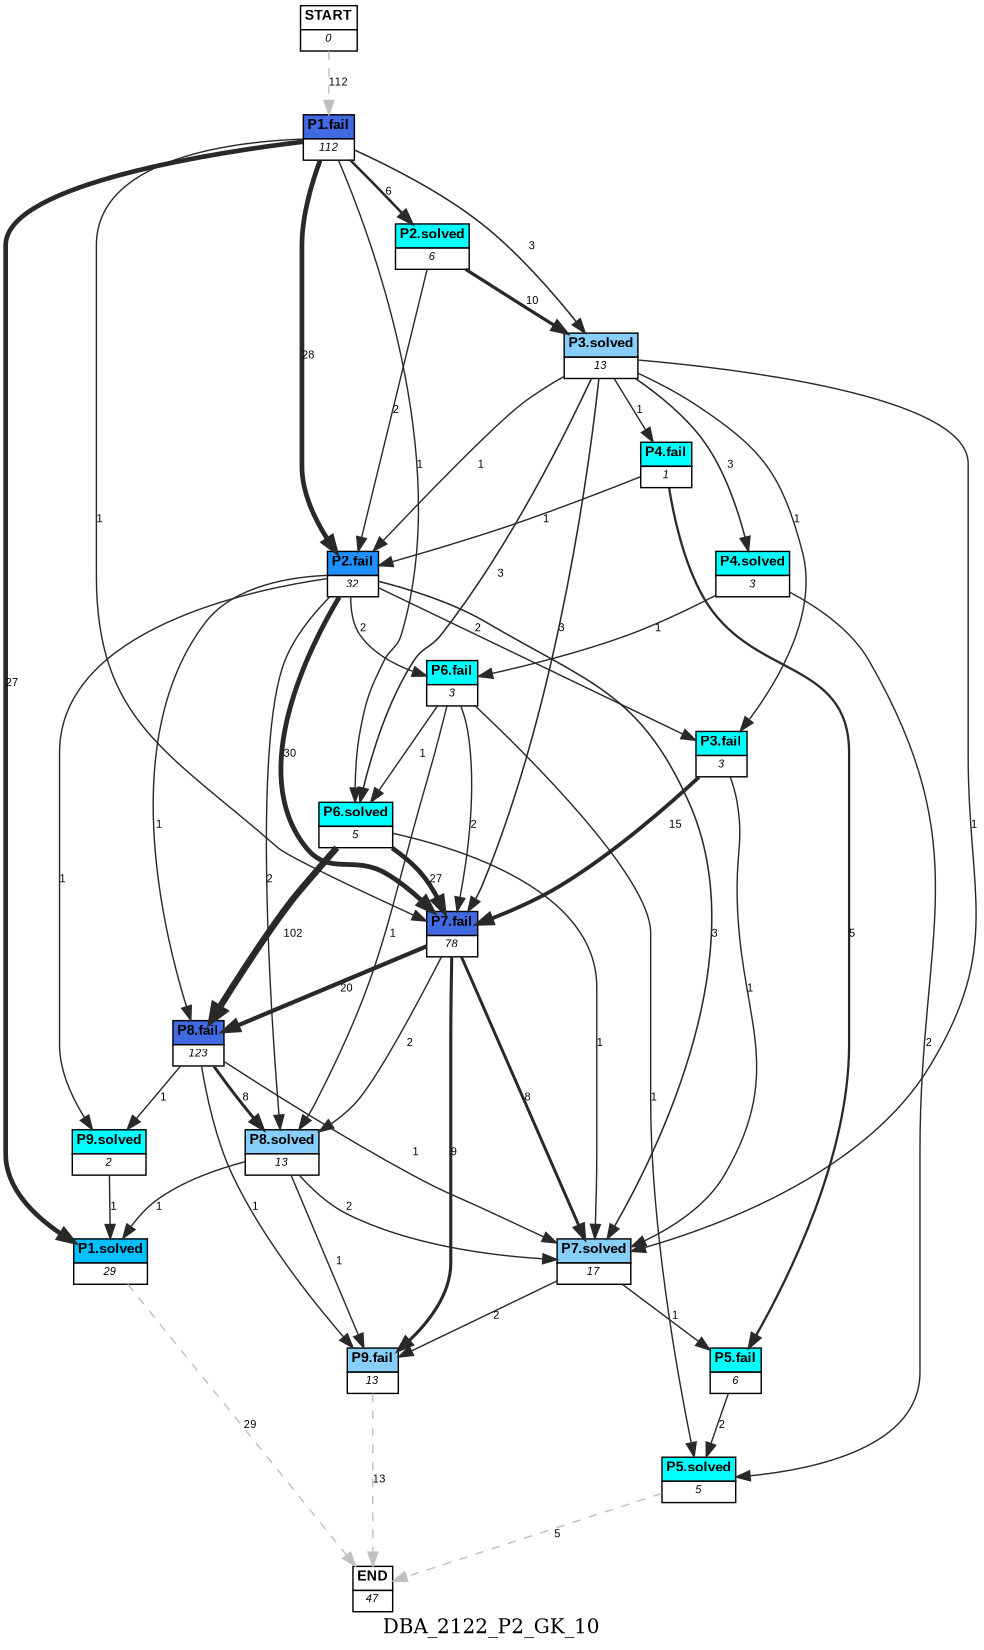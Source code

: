 digraph DBA_2122_P2_GK_10 {
	label=DBA_2122_P2_GK_10;
	dpi = 150
	size="16,11!";
	margin = 0;
"START" [shape=plain, label=<<table border="0" cellborder="1" cellspacing="0"><tr><td bgcolor="white"><FONT face="Arial" POINT-SIZE="10"><b>START</b></FONT></td></tr><tr><td bgcolor="white"><FONT face="Arial" POINT-SIZE="8"><i>0</i></FONT></td></tr></table>>]

"P1.fail" [shape=plain, label=<<table border="0" cellborder="1" cellspacing="0"><tr><td bgcolor="royalblue"><FONT face="Arial" POINT-SIZE="10"><b>P1.fail</b></FONT></td></tr><tr><td bgcolor="white"><FONT face="Arial" POINT-SIZE="8"><i>112</i></FONT></td></tr></table>>]

"P1.solved" [shape=plain, label=<<table border="0" cellborder="1" cellspacing="0"><tr><td bgcolor="deepskyblue"><FONT face="Arial" POINT-SIZE="10"><b>P1.solved</b></FONT></td></tr><tr><td bgcolor="white"><FONT face="Arial" POINT-SIZE="8"><i>29</i></FONT></td></tr></table>>]

"P2.fail" [shape=plain, label=<<table border="0" cellborder="1" cellspacing="0"><tr><td bgcolor="dodgerblue"><FONT face="Arial" POINT-SIZE="10"><b>P2.fail</b></FONT></td></tr><tr><td bgcolor="white"><FONT face="Arial" POINT-SIZE="8"><i>32</i></FONT></td></tr></table>>]

"P2.solved" [shape=plain, label=<<table border="0" cellborder="1" cellspacing="0"><tr><td bgcolor="aqua"><FONT face="Arial" POINT-SIZE="10"><b>P2.solved</b></FONT></td></tr><tr><td bgcolor="white"><FONT face="Arial" POINT-SIZE="8"><i>6</i></FONT></td></tr></table>>]

"P3.fail" [shape=plain, label=<<table border="0" cellborder="1" cellspacing="0"><tr><td bgcolor="aqua"><FONT face="Arial" POINT-SIZE="10"><b>P3.fail</b></FONT></td></tr><tr><td bgcolor="white"><FONT face="Arial" POINT-SIZE="8"><i>3</i></FONT></td></tr></table>>]

"P3.solved" [shape=plain, label=<<table border="0" cellborder="1" cellspacing="0"><tr><td bgcolor="lightskyblue"><FONT face="Arial" POINT-SIZE="10"><b>P3.solved</b></FONT></td></tr><tr><td bgcolor="white"><FONT face="Arial" POINT-SIZE="8"><i>13</i></FONT></td></tr></table>>]

"P4.fail" [shape=plain, label=<<table border="0" cellborder="1" cellspacing="0"><tr><td bgcolor="aqua"><FONT face="Arial" POINT-SIZE="10"><b>P4.fail</b></FONT></td></tr><tr><td bgcolor="white"><FONT face="Arial" POINT-SIZE="8"><i>1</i></FONT></td></tr></table>>]

"P5.fail" [shape=plain, label=<<table border="0" cellborder="1" cellspacing="0"><tr><td bgcolor="aqua"><FONT face="Arial" POINT-SIZE="10"><b>P5.fail</b></FONT></td></tr><tr><td bgcolor="white"><FONT face="Arial" POINT-SIZE="8"><i>6</i></FONT></td></tr></table>>]

"P5.solved" [shape=plain, label=<<table border="0" cellborder="1" cellspacing="0"><tr><td bgcolor="aqua"><FONT face="Arial" POINT-SIZE="10"><b>P5.solved</b></FONT></td></tr><tr><td bgcolor="white"><FONT face="Arial" POINT-SIZE="8"><i>5</i></FONT></td></tr></table>>]

"P6.solved" [shape=plain, label=<<table border="0" cellborder="1" cellspacing="0"><tr><td bgcolor="aqua"><FONT face="Arial" POINT-SIZE="10"><b>P6.solved</b></FONT></td></tr><tr><td bgcolor="white"><FONT face="Arial" POINT-SIZE="8"><i>5</i></FONT></td></tr></table>>]

"P7.fail" [shape=plain, label=<<table border="0" cellborder="1" cellspacing="0"><tr><td bgcolor="royalblue"><FONT face="Arial" POINT-SIZE="10"><b>P7.fail</b></FONT></td></tr><tr><td bgcolor="white"><FONT face="Arial" POINT-SIZE="8"><i>78</i></FONT></td></tr></table>>]

"P7.solved" [shape=plain, label=<<table border="0" cellborder="1" cellspacing="0"><tr><td bgcolor="lightskyblue"><FONT face="Arial" POINT-SIZE="10"><b>P7.solved</b></FONT></td></tr><tr><td bgcolor="white"><FONT face="Arial" POINT-SIZE="8"><i>17</i></FONT></td></tr></table>>]

"P8.fail" [shape=plain, label=<<table border="0" cellborder="1" cellspacing="0"><tr><td bgcolor="royalblue"><FONT face="Arial" POINT-SIZE="10"><b>P8.fail</b></FONT></td></tr><tr><td bgcolor="white"><FONT face="Arial" POINT-SIZE="8"><i>123</i></FONT></td></tr></table>>]

"P8.solved" [shape=plain, label=<<table border="0" cellborder="1" cellspacing="0"><tr><td bgcolor="lightskyblue"><FONT face="Arial" POINT-SIZE="10"><b>P8.solved</b></FONT></td></tr><tr><td bgcolor="white"><FONT face="Arial" POINT-SIZE="8"><i>13</i></FONT></td></tr></table>>]

"P6.fail" [shape=plain, label=<<table border="0" cellborder="1" cellspacing="0"><tr><td bgcolor="aqua"><FONT face="Arial" POINT-SIZE="10"><b>P6.fail</b></FONT></td></tr><tr><td bgcolor="white"><FONT face="Arial" POINT-SIZE="8"><i>3</i></FONT></td></tr></table>>]

"P9.fail" [shape=plain, label=<<table border="0" cellborder="1" cellspacing="0"><tr><td bgcolor="lightskyblue"><FONT face="Arial" POINT-SIZE="10"><b>P9.fail</b></FONT></td></tr><tr><td bgcolor="white"><FONT face="Arial" POINT-SIZE="8"><i>13</i></FONT></td></tr></table>>]

"P9.solved" [shape=plain, label=<<table border="0" cellborder="1" cellspacing="0"><tr><td bgcolor="aqua"><FONT face="Arial" POINT-SIZE="10"><b>P9.solved</b></FONT></td></tr><tr><td bgcolor="white"><FONT face="Arial" POINT-SIZE="8"><i>2</i></FONT></td></tr></table>>]

"P4.solved" [shape=plain, label=<<table border="0" cellborder="1" cellspacing="0"><tr><td bgcolor="aqua"><FONT face="Arial" POINT-SIZE="10"><b>P4.solved</b></FONT></td></tr><tr><td bgcolor="white"><FONT face="Arial" POINT-SIZE="8"><i>3</i></FONT></td></tr></table>>]

"END" [shape=plain, label=<<table border="0" cellborder="1" cellspacing="0"><tr><td bgcolor="white"><FONT face="Arial" POINT-SIZE="10"><b>END</b></FONT></td></tr><tr><td bgcolor="white"><FONT face="Arial" POINT-SIZE="8"><i>47</i></FONT></td></tr></table>>]

"START" -> "P1.fail" [ style = dashed color=grey label ="112" labelfloat=false fontname="Arial" fontsize=8]

"P1.fail" -> "P1.solved" [ color=grey16 penwidth = "3.29583686600433"label ="27" labelfloat=false fontname="Arial" fontsize=8]

"P1.fail" -> "P2.fail" [ color=grey16 penwidth = "3.3322045101752"label ="28" labelfloat=false fontname="Arial" fontsize=8]

"P1.fail" -> "P2.solved" [ color=grey16 penwidth = "1.79175946922805"label ="6" labelfloat=false fontname="Arial" fontsize=8]

"P1.fail" -> "P3.solved" [ color=grey16 penwidth = "1.09861228866811"label ="3" labelfloat=false fontname="Arial" fontsize=8]

"P1.fail" -> "P6.solved" [ color=grey16 penwidth = "1"label ="1" labelfloat=false fontname="Arial" fontsize=8]

"P1.fail" -> "P7.fail" [ color=grey16 penwidth = "1"label ="1" labelfloat=false fontname="Arial" fontsize=8]

"P1.solved" -> "END" [ style = dashed color=grey label ="29" labelfloat=false fontname="Arial" fontsize=8]

"P2.fail" -> "P3.fail" [ color=grey16 penwidth = "1"label ="2" labelfloat=false fontname="Arial" fontsize=8]

"P2.fail" -> "P7.fail" [ color=grey16 penwidth = "3.40119738166216"label ="30" labelfloat=false fontname="Arial" fontsize=8]

"P2.fail" -> "P7.solved" [ color=grey16 penwidth = "1.09861228866811"label ="3" labelfloat=false fontname="Arial" fontsize=8]

"P2.fail" -> "P8.fail" [ color=grey16 penwidth = "1"label ="1" labelfloat=false fontname="Arial" fontsize=8]

"P2.fail" -> "P8.solved" [ color=grey16 penwidth = "1"label ="2" labelfloat=false fontname="Arial" fontsize=8]

"P2.fail" -> "P6.fail" [ color=grey16 penwidth = "1"label ="2" labelfloat=false fontname="Arial" fontsize=8]

"P2.fail" -> "P9.solved" [ color=grey16 penwidth = "1"label ="1" labelfloat=false fontname="Arial" fontsize=8]

"P2.solved" -> "P2.fail" [ color=grey16 penwidth = "1"label ="2" labelfloat=false fontname="Arial" fontsize=8]

"P2.solved" -> "P3.solved" [ color=grey16 penwidth = "2.30258509299405"label ="10" labelfloat=false fontname="Arial" fontsize=8]

"P3.fail" -> "P7.fail" [ color=grey16 penwidth = "2.70805020110221"label ="15" labelfloat=false fontname="Arial" fontsize=8]

"P3.fail" -> "P7.solved" [ color=grey16 penwidth = "1"label ="1" labelfloat=false fontname="Arial" fontsize=8]

"P3.solved" -> "P2.fail" [ color=grey16 penwidth = "1"label ="1" labelfloat=false fontname="Arial" fontsize=8]

"P3.solved" -> "P3.fail" [ color=grey16 penwidth = "1"label ="1" labelfloat=false fontname="Arial" fontsize=8]

"P3.solved" -> "P4.fail" [ color=grey16 penwidth = "1"label ="1" labelfloat=false fontname="Arial" fontsize=8]

"P3.solved" -> "P6.solved" [ color=grey16 penwidth = "1.09861228866811"label ="3" labelfloat=false fontname="Arial" fontsize=8]

"P3.solved" -> "P7.fail" [ color=grey16 penwidth = "1.09861228866811"label ="3" labelfloat=false fontname="Arial" fontsize=8]

"P3.solved" -> "P7.solved" [ color=grey16 penwidth = "1"label ="1" labelfloat=false fontname="Arial" fontsize=8]

"P3.solved" -> "P4.solved" [ color=grey16 penwidth = "1.09861228866811"label ="3" labelfloat=false fontname="Arial" fontsize=8]

"P4.fail" -> "P2.fail" [ color=grey16 penwidth = "1"label ="1" labelfloat=false fontname="Arial" fontsize=8]

"P4.fail" -> "P5.fail" [ color=grey16 penwidth = "1.6094379124341"label ="5" labelfloat=false fontname="Arial" fontsize=8]

"P5.fail" -> "P5.solved" [ color=grey16 penwidth = "1"label ="2" labelfloat=false fontname="Arial" fontsize=8]

"P5.solved" -> "END" [ style = dashed color=grey label ="5" labelfloat=false fontname="Arial" fontsize=8]

"P6.solved" -> "P7.fail" [ color=grey16 penwidth = "3.29583686600433"label ="27" labelfloat=false fontname="Arial" fontsize=8]

"P6.solved" -> "P7.solved" [ color=grey16 penwidth = "1"label ="1" labelfloat=false fontname="Arial" fontsize=8]

"P6.solved" -> "P8.fail" [ color=grey16 penwidth = "4.62497281328427"label ="102" labelfloat=false fontname="Arial" fontsize=8]

"P7.fail" -> "P7.solved" [ color=grey16 penwidth = "2.07944154167984"label ="8" labelfloat=false fontname="Arial" fontsize=8]

"P7.fail" -> "P8.fail" [ color=grey16 penwidth = "2.99573227355399"label ="20" labelfloat=false fontname="Arial" fontsize=8]

"P7.fail" -> "P8.solved" [ color=grey16 penwidth = "1"label ="2" labelfloat=false fontname="Arial" fontsize=8]

"P7.fail" -> "P9.fail" [ color=grey16 penwidth = "2.19722457733622"label ="9" labelfloat=false fontname="Arial" fontsize=8]

"P7.solved" -> "P5.fail" [ color=grey16 penwidth = "1"label ="1" labelfloat=false fontname="Arial" fontsize=8]

"P7.solved" -> "P9.fail" [ color=grey16 penwidth = "1"label ="2" labelfloat=false fontname="Arial" fontsize=8]

"P8.fail" -> "P7.solved" [ color=grey16 penwidth = "1"label ="1" labelfloat=false fontname="Arial" fontsize=8]

"P8.fail" -> "P8.solved" [ color=grey16 penwidth = "2.07944154167984"label ="8" labelfloat=false fontname="Arial" fontsize=8]

"P8.fail" -> "P9.fail" [ color=grey16 penwidth = "1"label ="1" labelfloat=false fontname="Arial" fontsize=8]

"P8.fail" -> "P9.solved" [ color=grey16 penwidth = "1"label ="1" labelfloat=false fontname="Arial" fontsize=8]

"P8.solved" -> "P1.solved" [ color=grey16 penwidth = "1"label ="1" labelfloat=false fontname="Arial" fontsize=8]

"P8.solved" -> "P7.solved" [ color=grey16 penwidth = "1"label ="2" labelfloat=false fontname="Arial" fontsize=8]

"P8.solved" -> "P9.fail" [ color=grey16 penwidth = "1"label ="1" labelfloat=false fontname="Arial" fontsize=8]

"P6.fail" -> "P5.solved" [ color=grey16 penwidth = "1"label ="1" labelfloat=false fontname="Arial" fontsize=8]

"P6.fail" -> "P6.solved" [ color=grey16 penwidth = "1"label ="1" labelfloat=false fontname="Arial" fontsize=8]

"P6.fail" -> "P7.fail" [ color=grey16 penwidth = "1"label ="2" labelfloat=false fontname="Arial" fontsize=8]

"P6.fail" -> "P8.solved" [ color=grey16 penwidth = "1"label ="1" labelfloat=false fontname="Arial" fontsize=8]

"P9.fail" -> "END" [ style = dashed color=grey label ="13" labelfloat=false fontname="Arial" fontsize=8]

"P9.solved" -> "P1.solved" [ color=grey16 penwidth = "1"label ="1" labelfloat=false fontname="Arial" fontsize=8]

"P4.solved" -> "P5.solved" [ color=grey16 penwidth = "1"label ="2" labelfloat=false fontname="Arial" fontsize=8]

"P4.solved" -> "P6.fail" [ color=grey16 penwidth = "1"label ="1" labelfloat=false fontname="Arial" fontsize=8]

}
